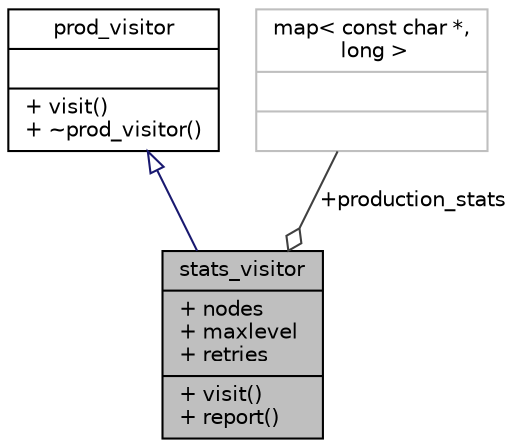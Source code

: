 digraph "stats_visitor"
{
 // LATEX_PDF_SIZE
  edge [fontname="Helvetica",fontsize="10",labelfontname="Helvetica",labelfontsize="10"];
  node [fontname="Helvetica",fontsize="10",shape=record];
  Node1 [label="{stats_visitor\n|+ nodes\l+ maxlevel\l+ retries\l|+ visit()\l+ report()\l}",height=0.2,width=0.4,color="black", fillcolor="grey75", style="filled", fontcolor="black",tooltip=" "];
  Node2 -> Node1 [dir="back",color="midnightblue",fontsize="10",style="solid",arrowtail="onormal",fontname="Helvetica"];
  Node2 [label="{prod_visitor\n||+ visit()\l+ ~prod_visitor()\l}",height=0.2,width=0.4,color="black", fillcolor="white", style="filled",URL="$structprod__visitor.html",tooltip="Base class for walking the AST."];
  Node3 -> Node1 [color="grey25",fontsize="10",style="solid",label=" +production_stats" ,arrowhead="odiamond",fontname="Helvetica"];
  Node3 [label="{map\< const char *,\l long \>\n||}",height=0.2,width=0.4,color="grey75", fillcolor="white", style="filled",tooltip=" "];
}
